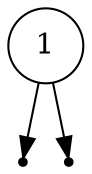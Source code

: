 digraph OBST {
  node [shape=circle];
  null0 [shape=point];
  "1" -> null0;
  null1 [shape=point];
  "1" -> null1;
}
